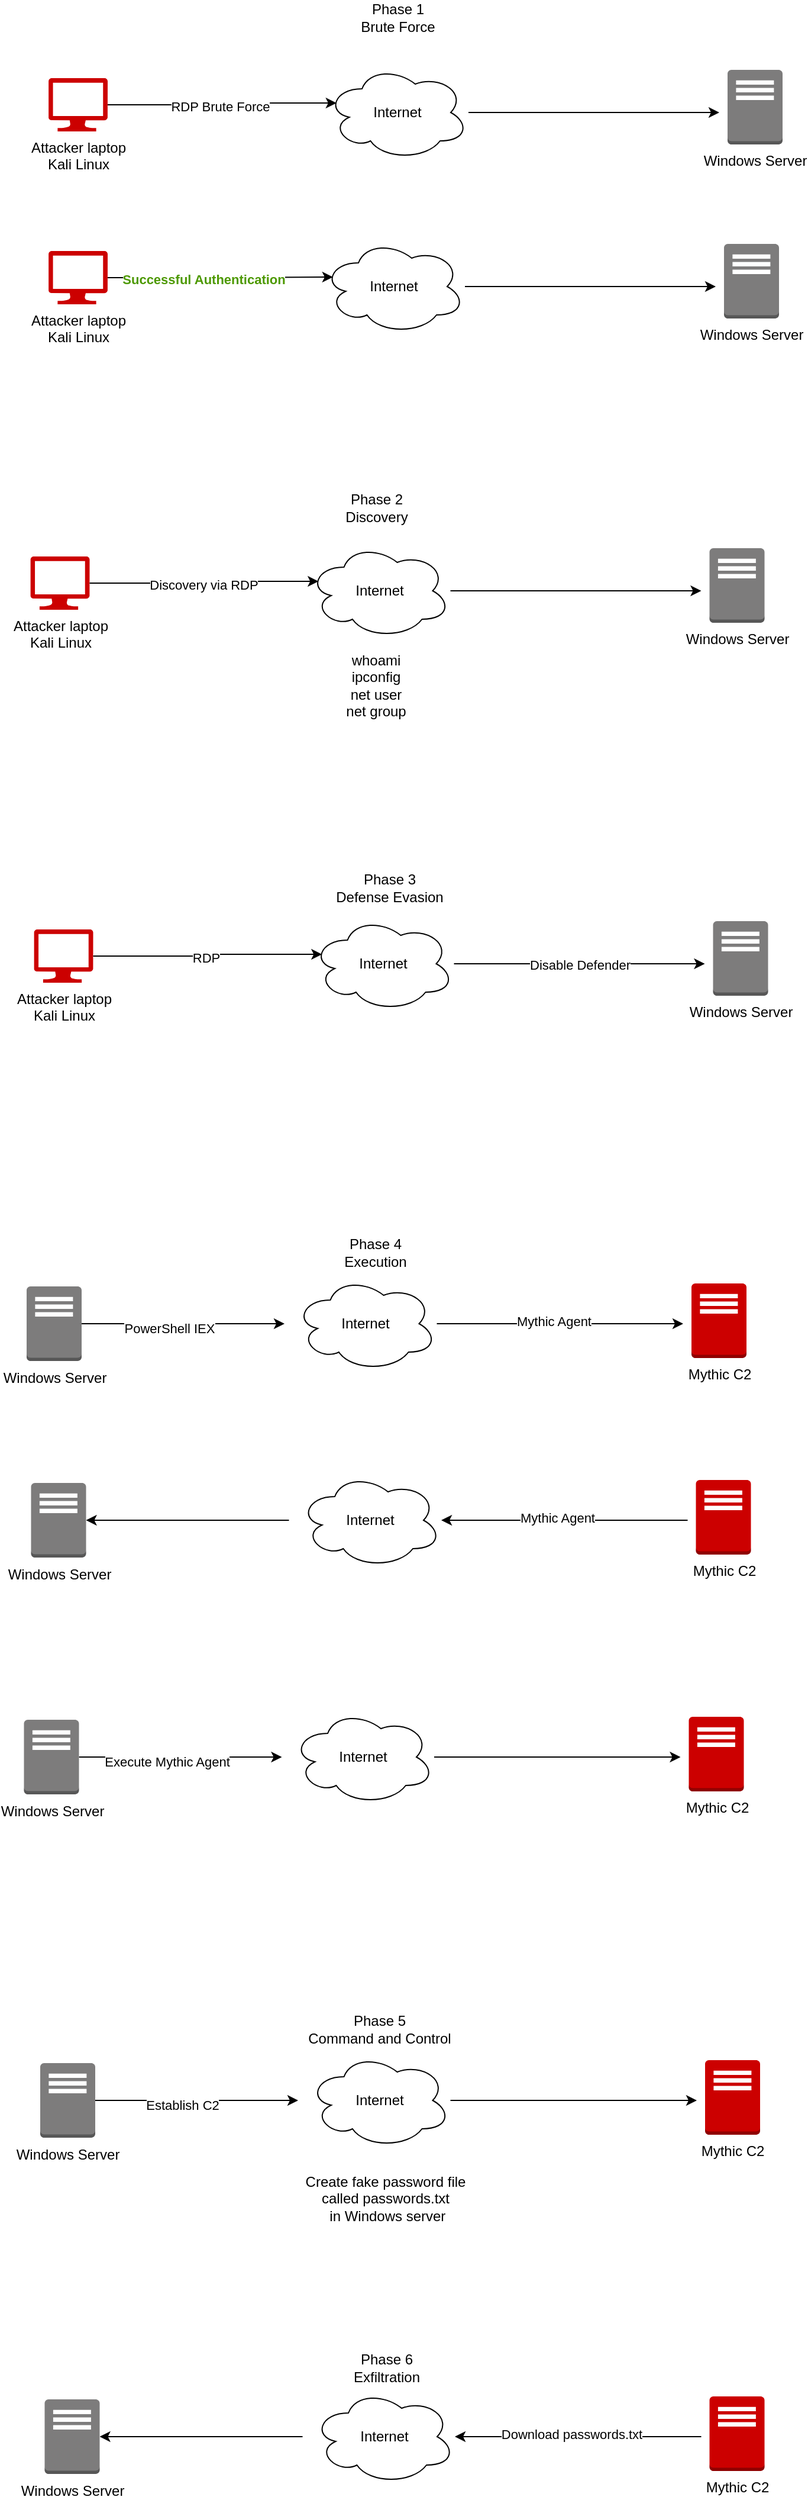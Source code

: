 <mxfile version="24.7.14">
  <diagram name="Page-1" id="jGnt4e4jJLxeSwcmwwHd">
    <mxGraphModel dx="1434" dy="746" grid="0" gridSize="10" guides="1" tooltips="1" connect="1" arrows="1" fold="1" page="0" pageScale="1" pageWidth="850" pageHeight="1100" math="0" shadow="0">
      <root>
        <mxCell id="0" />
        <mxCell id="1" parent="0" />
        <mxCell id="bj9Lm8n9XAnV92iBZmhq-2" value="Windows Server" style="outlineConnect=0;dashed=0;verticalLabelPosition=bottom;verticalAlign=top;align=center;html=1;shape=mxgraph.aws3.traditional_server;fillColor=#7D7C7C;gradientColor=none;" vertex="1" parent="1">
          <mxGeometry x="657" y="124" width="46.5" height="63" as="geometry" />
        </mxCell>
        <mxCell id="bj9Lm8n9XAnV92iBZmhq-4" value="Attacker laptop&lt;div&gt;Kali Linux&lt;/div&gt;" style="verticalLabelPosition=bottom;html=1;verticalAlign=top;align=center;strokeColor=none;fillColor=#CC0000;shape=mxgraph.azure.computer;pointerEvents=1;" vertex="1" parent="1">
          <mxGeometry x="83" y="131" width="50" height="45" as="geometry" />
        </mxCell>
        <mxCell id="bj9Lm8n9XAnV92iBZmhq-10" style="edgeStyle=orthogonalEdgeStyle;rounded=0;orthogonalLoop=1;jettySize=auto;html=1;" edge="1" parent="1" source="bj9Lm8n9XAnV92iBZmhq-5">
          <mxGeometry relative="1" as="geometry">
            <mxPoint x="650" y="160" as="targetPoint" />
          </mxGeometry>
        </mxCell>
        <mxCell id="bj9Lm8n9XAnV92iBZmhq-5" value="Internet" style="ellipse;shape=cloud;whiteSpace=wrap;html=1;" vertex="1" parent="1">
          <mxGeometry x="318" y="120" width="120" height="80" as="geometry" />
        </mxCell>
        <mxCell id="bj9Lm8n9XAnV92iBZmhq-6" value="Phase 1&lt;div&gt;Brute Force&lt;/div&gt;" style="text;html=1;align=center;verticalAlign=middle;whiteSpace=wrap;rounded=0;" vertex="1" parent="1">
          <mxGeometry x="338.5" y="65" width="79" height="30" as="geometry" />
        </mxCell>
        <mxCell id="bj9Lm8n9XAnV92iBZmhq-7" style="edgeStyle=orthogonalEdgeStyle;rounded=0;orthogonalLoop=1;jettySize=auto;html=1;entryX=0.07;entryY=0.4;entryDx=0;entryDy=0;entryPerimeter=0;" edge="1" parent="1" source="bj9Lm8n9XAnV92iBZmhq-4" target="bj9Lm8n9XAnV92iBZmhq-5">
          <mxGeometry relative="1" as="geometry" />
        </mxCell>
        <mxCell id="bj9Lm8n9XAnV92iBZmhq-17" value="RDP Brute Force" style="edgeLabel;html=1;align=center;verticalAlign=middle;resizable=0;points=[];" vertex="1" connectable="0" parent="bj9Lm8n9XAnV92iBZmhq-7">
          <mxGeometry x="-0.012" y="-3" relative="1" as="geometry">
            <mxPoint as="offset" />
          </mxGeometry>
        </mxCell>
        <mxCell id="bj9Lm8n9XAnV92iBZmhq-12" value="Windows Server" style="outlineConnect=0;dashed=0;verticalLabelPosition=bottom;verticalAlign=top;align=center;html=1;shape=mxgraph.aws3.traditional_server;fillColor=#7D7C7C;gradientColor=none;" vertex="1" parent="1">
          <mxGeometry x="654" y="271" width="46.5" height="63" as="geometry" />
        </mxCell>
        <mxCell id="bj9Lm8n9XAnV92iBZmhq-13" value="Attacker laptop&lt;div&gt;Kali Linux&lt;/div&gt;" style="verticalLabelPosition=bottom;html=1;verticalAlign=top;align=center;strokeColor=none;fillColor=#CC0000;shape=mxgraph.azure.computer;pointerEvents=1;" vertex="1" parent="1">
          <mxGeometry x="83" y="277" width="50" height="45" as="geometry" />
        </mxCell>
        <mxCell id="bj9Lm8n9XAnV92iBZmhq-14" style="edgeStyle=orthogonalEdgeStyle;rounded=0;orthogonalLoop=1;jettySize=auto;html=1;" edge="1" source="bj9Lm8n9XAnV92iBZmhq-15" parent="1">
          <mxGeometry relative="1" as="geometry">
            <mxPoint x="647" y="307" as="targetPoint" />
          </mxGeometry>
        </mxCell>
        <mxCell id="bj9Lm8n9XAnV92iBZmhq-15" value="Internet" style="ellipse;shape=cloud;whiteSpace=wrap;html=1;" vertex="1" parent="1">
          <mxGeometry x="315" y="267" width="120" height="80" as="geometry" />
        </mxCell>
        <mxCell id="bj9Lm8n9XAnV92iBZmhq-16" style="edgeStyle=orthogonalEdgeStyle;rounded=0;orthogonalLoop=1;jettySize=auto;html=1;entryX=0.07;entryY=0.4;entryDx=0;entryDy=0;entryPerimeter=0;" edge="1" source="bj9Lm8n9XAnV92iBZmhq-13" target="bj9Lm8n9XAnV92iBZmhq-15" parent="1">
          <mxGeometry relative="1" as="geometry" />
        </mxCell>
        <mxCell id="bj9Lm8n9XAnV92iBZmhq-18" value="&lt;b style=&quot;&quot;&gt;&lt;font color=&quot;#4d9900&quot;&gt;Successful Authentication&lt;/font&gt;&lt;/b&gt;" style="edgeLabel;html=1;align=center;verticalAlign=middle;resizable=0;points=[];" vertex="1" connectable="0" parent="bj9Lm8n9XAnV92iBZmhq-16">
          <mxGeometry x="-0.159" relative="1" as="geometry">
            <mxPoint y="1" as="offset" />
          </mxGeometry>
        </mxCell>
        <mxCell id="bj9Lm8n9XAnV92iBZmhq-19" value="Windows Server" style="outlineConnect=0;dashed=0;verticalLabelPosition=bottom;verticalAlign=top;align=center;html=1;shape=mxgraph.aws3.traditional_server;fillColor=#7D7C7C;gradientColor=none;" vertex="1" parent="1">
          <mxGeometry x="641.75" y="528" width="46.5" height="63" as="geometry" />
        </mxCell>
        <mxCell id="bj9Lm8n9XAnV92iBZmhq-20" value="Attacker laptop&lt;div&gt;Kali Linux&lt;/div&gt;" style="verticalLabelPosition=bottom;html=1;verticalAlign=top;align=center;strokeColor=none;fillColor=#CC0000;shape=mxgraph.azure.computer;pointerEvents=1;" vertex="1" parent="1">
          <mxGeometry x="67.75" y="535" width="50" height="45" as="geometry" />
        </mxCell>
        <mxCell id="bj9Lm8n9XAnV92iBZmhq-21" style="edgeStyle=orthogonalEdgeStyle;rounded=0;orthogonalLoop=1;jettySize=auto;html=1;" edge="1" source="bj9Lm8n9XAnV92iBZmhq-22" parent="1">
          <mxGeometry relative="1" as="geometry">
            <mxPoint x="634.75" y="564" as="targetPoint" />
          </mxGeometry>
        </mxCell>
        <mxCell id="bj9Lm8n9XAnV92iBZmhq-22" value="Internet" style="ellipse;shape=cloud;whiteSpace=wrap;html=1;" vertex="1" parent="1">
          <mxGeometry x="302.75" y="524" width="120" height="80" as="geometry" />
        </mxCell>
        <mxCell id="bj9Lm8n9XAnV92iBZmhq-23" style="edgeStyle=orthogonalEdgeStyle;rounded=0;orthogonalLoop=1;jettySize=auto;html=1;entryX=0.07;entryY=0.4;entryDx=0;entryDy=0;entryPerimeter=0;" edge="1" source="bj9Lm8n9XAnV92iBZmhq-20" target="bj9Lm8n9XAnV92iBZmhq-22" parent="1">
          <mxGeometry relative="1" as="geometry" />
        </mxCell>
        <mxCell id="bj9Lm8n9XAnV92iBZmhq-24" value="Discovery via RDP" style="edgeLabel;html=1;align=center;verticalAlign=middle;resizable=0;points=[];" vertex="1" connectable="0" parent="bj9Lm8n9XAnV92iBZmhq-23">
          <mxGeometry x="-0.012" y="-3" relative="1" as="geometry">
            <mxPoint x="1" as="offset" />
          </mxGeometry>
        </mxCell>
        <mxCell id="bj9Lm8n9XAnV92iBZmhq-25" value="Phase 2&lt;div&gt;Discovery&lt;/div&gt;" style="text;html=1;align=center;verticalAlign=middle;whiteSpace=wrap;rounded=0;" vertex="1" parent="1">
          <mxGeometry x="320.5" y="479" width="79" height="30" as="geometry" />
        </mxCell>
        <mxCell id="bj9Lm8n9XAnV92iBZmhq-26" value="whoami&lt;div&gt;ipconfig&lt;/div&gt;&lt;div&gt;net user&lt;/div&gt;&lt;div&gt;net group&lt;/div&gt;" style="text;html=1;align=center;verticalAlign=middle;whiteSpace=wrap;rounded=0;" vertex="1" parent="1">
          <mxGeometry x="330" y="629" width="60" height="30" as="geometry" />
        </mxCell>
        <mxCell id="bj9Lm8n9XAnV92iBZmhq-60" value="Mythic C2" style="outlineConnect=0;dashed=0;verticalLabelPosition=bottom;verticalAlign=top;align=center;html=1;shape=mxgraph.aws3.traditional_server;fillColor=#CC0000;strokeColor=#CC0000;" vertex="1" parent="1">
          <mxGeometry x="626.5" y="1149" width="46.5" height="63" as="geometry" />
        </mxCell>
        <mxCell id="bj9Lm8n9XAnV92iBZmhq-61" value="Phase 3&lt;div&gt;Defense Evasion&lt;/div&gt;" style="text;html=1;align=center;verticalAlign=middle;whiteSpace=wrap;rounded=0;" vertex="1" parent="1">
          <mxGeometry x="315" y="800" width="112.5" height="30" as="geometry" />
        </mxCell>
        <mxCell id="bj9Lm8n9XAnV92iBZmhq-62" style="edgeStyle=orthogonalEdgeStyle;rounded=0;orthogonalLoop=1;jettySize=auto;html=1;" edge="1" parent="1" source="bj9Lm8n9XAnV92iBZmhq-64">
          <mxGeometry relative="1" as="geometry">
            <mxPoint x="282.5" y="1183" as="targetPoint" />
          </mxGeometry>
        </mxCell>
        <mxCell id="bj9Lm8n9XAnV92iBZmhq-63" value="PowerShell IEX" style="edgeLabel;html=1;align=center;verticalAlign=middle;resizable=0;points=[];" vertex="1" connectable="0" parent="bj9Lm8n9XAnV92iBZmhq-62">
          <mxGeometry x="-0.157" y="-4" relative="1" as="geometry">
            <mxPoint x="1" as="offset" />
          </mxGeometry>
        </mxCell>
        <mxCell id="bj9Lm8n9XAnV92iBZmhq-64" value="Windows Server" style="outlineConnect=0;dashed=0;verticalLabelPosition=bottom;verticalAlign=top;align=center;html=1;shape=mxgraph.aws3.traditional_server;fillColor=#7D7C7C;gradientColor=none;" vertex="1" parent="1">
          <mxGeometry x="64.5" y="1151.5" width="46.5" height="63" as="geometry" />
        </mxCell>
        <mxCell id="bj9Lm8n9XAnV92iBZmhq-65" style="edgeStyle=orthogonalEdgeStyle;rounded=0;orthogonalLoop=1;jettySize=auto;html=1;" edge="1" parent="1" source="bj9Lm8n9XAnV92iBZmhq-67">
          <mxGeometry relative="1" as="geometry">
            <mxPoint x="619.5" y="1183" as="targetPoint" />
          </mxGeometry>
        </mxCell>
        <mxCell id="bj9Lm8n9XAnV92iBZmhq-66" value="Mythic Agent" style="edgeLabel;html=1;align=center;verticalAlign=middle;resizable=0;points=[];" vertex="1" connectable="0" parent="bj9Lm8n9XAnV92iBZmhq-65">
          <mxGeometry x="-0.059" y="2" relative="1" as="geometry">
            <mxPoint as="offset" />
          </mxGeometry>
        </mxCell>
        <mxCell id="bj9Lm8n9XAnV92iBZmhq-67" value="Internet" style="ellipse;shape=cloud;whiteSpace=wrap;html=1;" vertex="1" parent="1">
          <mxGeometry x="291.25" y="1143" width="120" height="80" as="geometry" />
        </mxCell>
        <mxCell id="bj9Lm8n9XAnV92iBZmhq-68" value="Mythic C2" style="outlineConnect=0;dashed=0;verticalLabelPosition=bottom;verticalAlign=top;align=center;html=1;shape=mxgraph.aws3.traditional_server;fillColor=#CC0000;strokeColor=#CC0000;" vertex="1" parent="1">
          <mxGeometry x="630.25" y="1315" width="46.5" height="63" as="geometry" />
        </mxCell>
        <mxCell id="bj9Lm8n9XAnV92iBZmhq-69" style="edgeStyle=orthogonalEdgeStyle;rounded=0;orthogonalLoop=1;jettySize=auto;html=1;startArrow=classic;startFill=1;endArrow=none;endFill=0;" edge="1" parent="1" source="bj9Lm8n9XAnV92iBZmhq-70">
          <mxGeometry relative="1" as="geometry">
            <mxPoint x="286.25" y="1349" as="targetPoint" />
          </mxGeometry>
        </mxCell>
        <mxCell id="bj9Lm8n9XAnV92iBZmhq-70" value="Windows Server" style="outlineConnect=0;dashed=0;verticalLabelPosition=bottom;verticalAlign=top;align=center;html=1;shape=mxgraph.aws3.traditional_server;fillColor=#7D7C7C;gradientColor=none;" vertex="1" parent="1">
          <mxGeometry x="68.25" y="1317.5" width="46.5" height="63" as="geometry" />
        </mxCell>
        <mxCell id="bj9Lm8n9XAnV92iBZmhq-71" style="edgeStyle=orthogonalEdgeStyle;rounded=0;orthogonalLoop=1;jettySize=auto;html=1;startArrow=classic;startFill=1;endArrow=none;endFill=0;" edge="1" parent="1" source="bj9Lm8n9XAnV92iBZmhq-73">
          <mxGeometry relative="1" as="geometry">
            <mxPoint x="623.25" y="1349" as="targetPoint" />
          </mxGeometry>
        </mxCell>
        <mxCell id="bj9Lm8n9XAnV92iBZmhq-72" value="Mythic Agent" style="edgeLabel;html=1;align=center;verticalAlign=middle;resizable=0;points=[];" vertex="1" connectable="0" parent="bj9Lm8n9XAnV92iBZmhq-71">
          <mxGeometry x="-0.059" y="2" relative="1" as="geometry">
            <mxPoint as="offset" />
          </mxGeometry>
        </mxCell>
        <mxCell id="bj9Lm8n9XAnV92iBZmhq-73" value="Internet" style="ellipse;shape=cloud;whiteSpace=wrap;html=1;" vertex="1" parent="1">
          <mxGeometry x="295" y="1309" width="120" height="80" as="geometry" />
        </mxCell>
        <mxCell id="bj9Lm8n9XAnV92iBZmhq-74" value="Mythic C2" style="outlineConnect=0;dashed=0;verticalLabelPosition=bottom;verticalAlign=top;align=center;html=1;shape=mxgraph.aws3.traditional_server;fillColor=#CC0000;strokeColor=#CC0000;" vertex="1" parent="1">
          <mxGeometry x="624.25" y="1515" width="46.5" height="63" as="geometry" />
        </mxCell>
        <mxCell id="bj9Lm8n9XAnV92iBZmhq-75" style="edgeStyle=orthogonalEdgeStyle;rounded=0;orthogonalLoop=1;jettySize=auto;html=1;" edge="1" parent="1" source="bj9Lm8n9XAnV92iBZmhq-77">
          <mxGeometry relative="1" as="geometry">
            <mxPoint x="280.25" y="1549" as="targetPoint" />
          </mxGeometry>
        </mxCell>
        <mxCell id="bj9Lm8n9XAnV92iBZmhq-76" value="Execute Mythic Agent" style="edgeLabel;html=1;align=center;verticalAlign=middle;resizable=0;points=[];" vertex="1" connectable="0" parent="bj9Lm8n9XAnV92iBZmhq-75">
          <mxGeometry x="-0.157" y="-4" relative="1" as="geometry">
            <mxPoint x="1" as="offset" />
          </mxGeometry>
        </mxCell>
        <mxCell id="bj9Lm8n9XAnV92iBZmhq-77" value="Windows Server" style="outlineConnect=0;dashed=0;verticalLabelPosition=bottom;verticalAlign=top;align=center;html=1;shape=mxgraph.aws3.traditional_server;fillColor=#7D7C7C;gradientColor=none;" vertex="1" parent="1">
          <mxGeometry x="62.25" y="1517.5" width="46.5" height="63" as="geometry" />
        </mxCell>
        <mxCell id="bj9Lm8n9XAnV92iBZmhq-78" style="edgeStyle=orthogonalEdgeStyle;rounded=0;orthogonalLoop=1;jettySize=auto;html=1;" edge="1" parent="1" source="bj9Lm8n9XAnV92iBZmhq-80">
          <mxGeometry relative="1" as="geometry">
            <mxPoint x="617.25" y="1549" as="targetPoint" />
          </mxGeometry>
        </mxCell>
        <mxCell id="bj9Lm8n9XAnV92iBZmhq-80" value="Internet" style="ellipse;shape=cloud;whiteSpace=wrap;html=1;" vertex="1" parent="1">
          <mxGeometry x="289" y="1509" width="120" height="80" as="geometry" />
        </mxCell>
        <mxCell id="bj9Lm8n9XAnV92iBZmhq-81" value="Windows Server" style="outlineConnect=0;dashed=0;verticalLabelPosition=bottom;verticalAlign=top;align=center;html=1;shape=mxgraph.aws3.traditional_server;fillColor=#7D7C7C;gradientColor=none;" vertex="1" parent="1">
          <mxGeometry x="644.75" y="843" width="46.5" height="63" as="geometry" />
        </mxCell>
        <mxCell id="bj9Lm8n9XAnV92iBZmhq-82" value="Attacker laptop&lt;div&gt;Kali Linux&lt;/div&gt;" style="verticalLabelPosition=bottom;html=1;verticalAlign=top;align=center;strokeColor=none;fillColor=#CC0000;shape=mxgraph.azure.computer;pointerEvents=1;" vertex="1" parent="1">
          <mxGeometry x="70.75" y="850" width="50" height="45" as="geometry" />
        </mxCell>
        <mxCell id="bj9Lm8n9XAnV92iBZmhq-83" value="Disable Defender" style="edgeStyle=orthogonalEdgeStyle;rounded=0;orthogonalLoop=1;jettySize=auto;html=1;" edge="1" source="bj9Lm8n9XAnV92iBZmhq-84" parent="1">
          <mxGeometry relative="1" as="geometry">
            <mxPoint x="637.75" y="879" as="targetPoint" />
          </mxGeometry>
        </mxCell>
        <mxCell id="bj9Lm8n9XAnV92iBZmhq-84" value="Internet" style="ellipse;shape=cloud;whiteSpace=wrap;html=1;" vertex="1" parent="1">
          <mxGeometry x="305.75" y="839" width="120" height="80" as="geometry" />
        </mxCell>
        <mxCell id="bj9Lm8n9XAnV92iBZmhq-85" style="edgeStyle=orthogonalEdgeStyle;rounded=0;orthogonalLoop=1;jettySize=auto;html=1;entryX=0.07;entryY=0.4;entryDx=0;entryDy=0;entryPerimeter=0;" edge="1" source="bj9Lm8n9XAnV92iBZmhq-82" target="bj9Lm8n9XAnV92iBZmhq-84" parent="1">
          <mxGeometry relative="1" as="geometry" />
        </mxCell>
        <mxCell id="bj9Lm8n9XAnV92iBZmhq-86" value="RDP" style="edgeLabel;html=1;align=center;verticalAlign=middle;resizable=0;points=[];" vertex="1" connectable="0" parent="bj9Lm8n9XAnV92iBZmhq-85">
          <mxGeometry x="-0.012" y="-3" relative="1" as="geometry">
            <mxPoint as="offset" />
          </mxGeometry>
        </mxCell>
        <mxCell id="bj9Lm8n9XAnV92iBZmhq-87" value="Phase 4&lt;div&gt;Execution&lt;/div&gt;" style="text;html=1;align=center;verticalAlign=middle;whiteSpace=wrap;rounded=0;" vertex="1" parent="1">
          <mxGeometry x="302.5" y="1108" width="112.5" height="30" as="geometry" />
        </mxCell>
        <mxCell id="bj9Lm8n9XAnV92iBZmhq-88" value="Phase 5&lt;div&gt;Command and Control&lt;/div&gt;" style="text;html=1;align=center;verticalAlign=middle;whiteSpace=wrap;rounded=0;" vertex="1" parent="1">
          <mxGeometry x="285" y="1764" width="155.5" height="30" as="geometry" />
        </mxCell>
        <mxCell id="bj9Lm8n9XAnV92iBZmhq-89" value="Mythic C2" style="outlineConnect=0;dashed=0;verticalLabelPosition=bottom;verticalAlign=top;align=center;html=1;shape=mxgraph.aws3.traditional_server;fillColor=#CC0000;strokeColor=#CC0000;" vertex="1" parent="1">
          <mxGeometry x="638" y="1805" width="46.5" height="63" as="geometry" />
        </mxCell>
        <mxCell id="bj9Lm8n9XAnV92iBZmhq-90" style="edgeStyle=orthogonalEdgeStyle;rounded=0;orthogonalLoop=1;jettySize=auto;html=1;" edge="1" source="bj9Lm8n9XAnV92iBZmhq-92" parent="1">
          <mxGeometry relative="1" as="geometry">
            <mxPoint x="294" y="1839" as="targetPoint" />
          </mxGeometry>
        </mxCell>
        <mxCell id="bj9Lm8n9XAnV92iBZmhq-91" value="Establish C2" style="edgeLabel;html=1;align=center;verticalAlign=middle;resizable=0;points=[];" vertex="1" connectable="0" parent="bj9Lm8n9XAnV92iBZmhq-90">
          <mxGeometry x="-0.157" y="-4" relative="1" as="geometry">
            <mxPoint x="1" as="offset" />
          </mxGeometry>
        </mxCell>
        <mxCell id="bj9Lm8n9XAnV92iBZmhq-92" value="Windows Server" style="outlineConnect=0;dashed=0;verticalLabelPosition=bottom;verticalAlign=top;align=center;html=1;shape=mxgraph.aws3.traditional_server;fillColor=#7D7C7C;gradientColor=none;" vertex="1" parent="1">
          <mxGeometry x="76" y="1807.5" width="46.5" height="63" as="geometry" />
        </mxCell>
        <mxCell id="bj9Lm8n9XAnV92iBZmhq-93" style="edgeStyle=orthogonalEdgeStyle;rounded=0;orthogonalLoop=1;jettySize=auto;html=1;" edge="1" source="bj9Lm8n9XAnV92iBZmhq-94" parent="1">
          <mxGeometry relative="1" as="geometry">
            <mxPoint x="631" y="1839" as="targetPoint" />
          </mxGeometry>
        </mxCell>
        <mxCell id="bj9Lm8n9XAnV92iBZmhq-94" value="Internet" style="ellipse;shape=cloud;whiteSpace=wrap;html=1;" vertex="1" parent="1">
          <mxGeometry x="302.75" y="1799" width="120" height="80" as="geometry" />
        </mxCell>
        <mxCell id="bj9Lm8n9XAnV92iBZmhq-95" value="Create fake password file called passwords.txt&lt;div&gt;&amp;nbsp;in Windows server&lt;/div&gt;" style="text;html=1;align=center;verticalAlign=middle;whiteSpace=wrap;rounded=0;" vertex="1" parent="1">
          <mxGeometry x="292.5" y="1907" width="150" height="30" as="geometry" />
        </mxCell>
        <mxCell id="bj9Lm8n9XAnV92iBZmhq-96" value="Phase 6&lt;div&gt;Exfiltration&lt;/div&gt;" style="text;html=1;align=center;verticalAlign=middle;whiteSpace=wrap;rounded=0;" vertex="1" parent="1">
          <mxGeometry x="291.25" y="2050" width="155.5" height="30" as="geometry" />
        </mxCell>
        <mxCell id="bj9Lm8n9XAnV92iBZmhq-97" value="Mythic C2" style="outlineConnect=0;dashed=0;verticalLabelPosition=bottom;verticalAlign=top;align=center;html=1;shape=mxgraph.aws3.traditional_server;fillColor=#CC0000;strokeColor=#CC0000;" vertex="1" parent="1">
          <mxGeometry x="641.75" y="2089" width="46.5" height="63" as="geometry" />
        </mxCell>
        <mxCell id="bj9Lm8n9XAnV92iBZmhq-98" style="edgeStyle=orthogonalEdgeStyle;rounded=0;orthogonalLoop=1;jettySize=auto;html=1;startArrow=classic;startFill=1;endArrow=none;endFill=0;" edge="1" parent="1" source="bj9Lm8n9XAnV92iBZmhq-99">
          <mxGeometry relative="1" as="geometry">
            <mxPoint x="297.75" y="2123" as="targetPoint" />
          </mxGeometry>
        </mxCell>
        <mxCell id="bj9Lm8n9XAnV92iBZmhq-99" value="Windows Server" style="outlineConnect=0;dashed=0;verticalLabelPosition=bottom;verticalAlign=top;align=center;html=1;shape=mxgraph.aws3.traditional_server;fillColor=#7D7C7C;gradientColor=none;" vertex="1" parent="1">
          <mxGeometry x="79.75" y="2091.5" width="46.5" height="63" as="geometry" />
        </mxCell>
        <mxCell id="bj9Lm8n9XAnV92iBZmhq-100" style="edgeStyle=orthogonalEdgeStyle;rounded=0;orthogonalLoop=1;jettySize=auto;html=1;startArrow=classic;startFill=1;endArrow=none;endFill=0;" edge="1" parent="1" source="bj9Lm8n9XAnV92iBZmhq-102">
          <mxGeometry relative="1" as="geometry">
            <mxPoint x="634.75" y="2123" as="targetPoint" />
          </mxGeometry>
        </mxCell>
        <mxCell id="bj9Lm8n9XAnV92iBZmhq-101" value="Download passwords.txt" style="edgeLabel;html=1;align=center;verticalAlign=middle;resizable=0;points=[];" vertex="1" connectable="0" parent="bj9Lm8n9XAnV92iBZmhq-100">
          <mxGeometry x="-0.059" y="2" relative="1" as="geometry">
            <mxPoint as="offset" />
          </mxGeometry>
        </mxCell>
        <mxCell id="bj9Lm8n9XAnV92iBZmhq-102" value="Internet" style="ellipse;shape=cloud;whiteSpace=wrap;html=1;" vertex="1" parent="1">
          <mxGeometry x="306.5" y="2083" width="120" height="80" as="geometry" />
        </mxCell>
      </root>
    </mxGraphModel>
  </diagram>
</mxfile>
